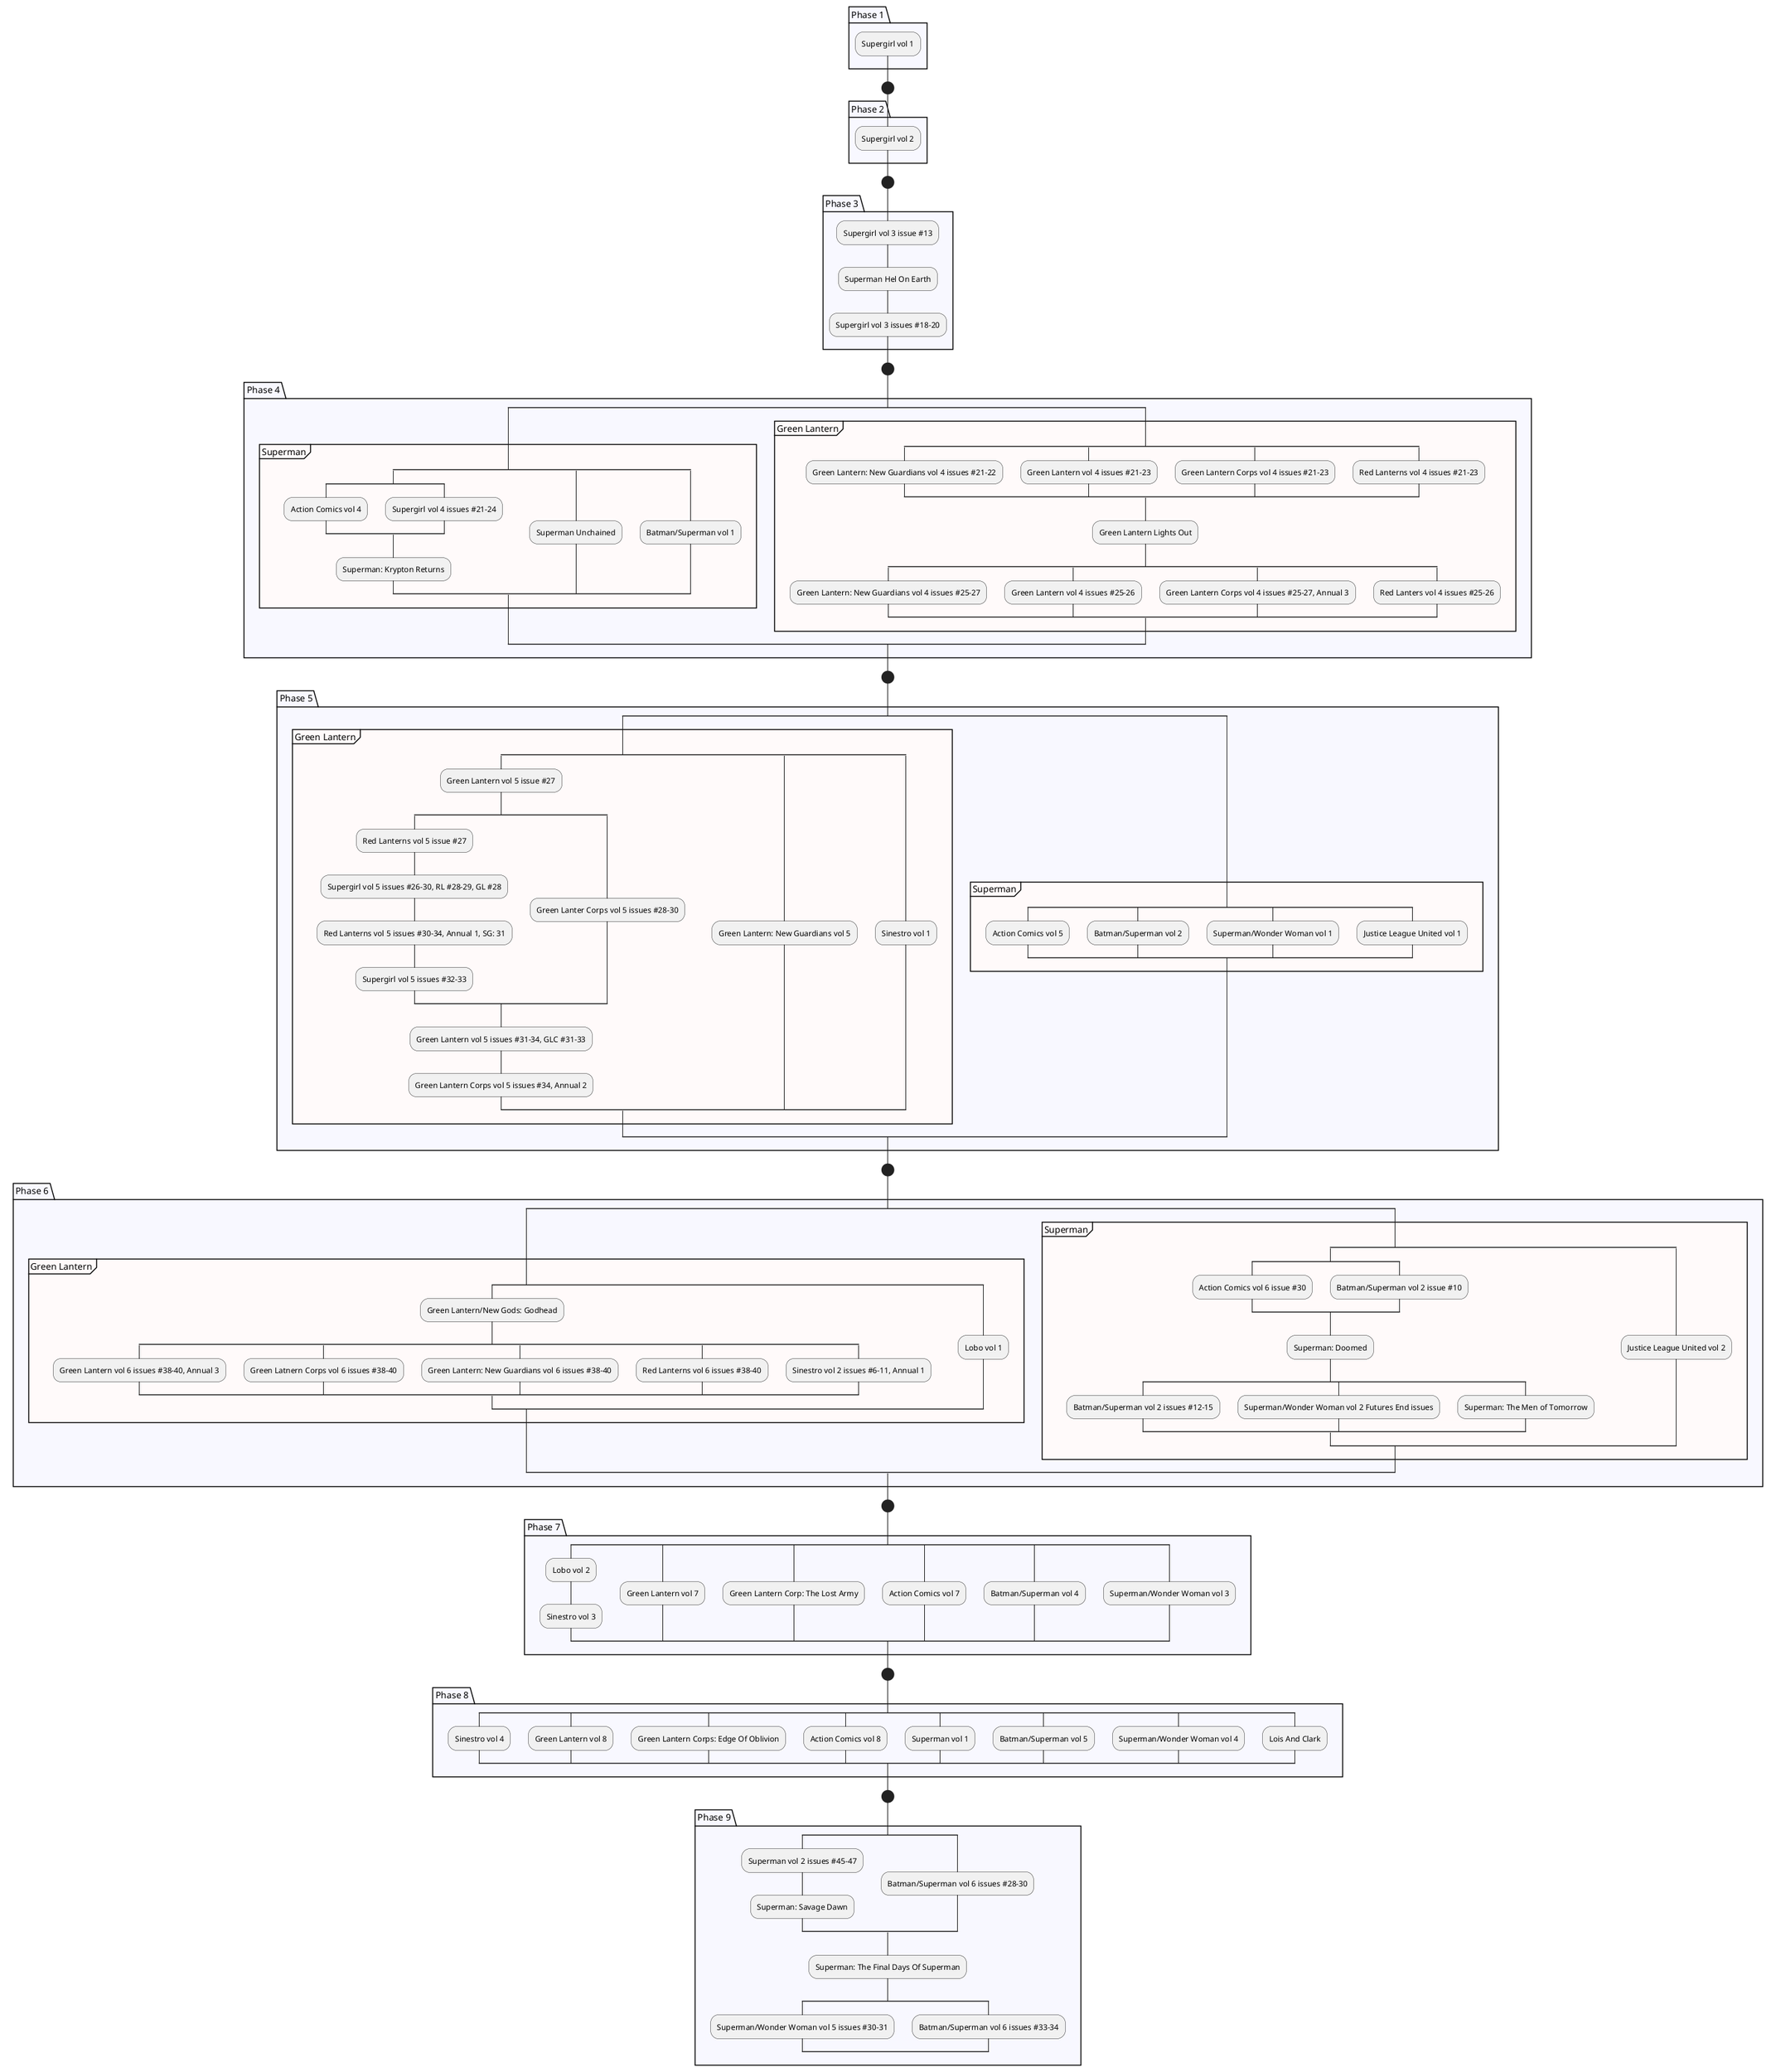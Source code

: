 @startuml
  skinparam ArrowHeadColor none
  <style>
    package {
      BackgroundColor GhostWhite
    }
    
    partition {
      BackgroundColor Snow
    }
  </style>
  
  package Phase 1 {
    :Supergirl vol 1;
  }
  
  start
  
  package Phase 2 {
    :Supergirl vol 2;
  }
  
  start
  
  package Phase 3 {
    :Supergirl vol 3 issue #13;
    :Superman Hel On Earth;
    :Supergirl vol 3 issues #18-20;
  }
  
  start
  
  package Phase 4 {
    split
      partition Superman {
        split
          split
            :Action Comics vol 4;
          split again
            :Supergirl vol 4 issues #21-24;
          end split
          :Superman: Krypton Returns;
        split again
          :Superman Unchained;
        split again
          :Batman/Superman vol 1;
        end split
      }
    
    split again
      partition Green Lantern {
        split
          :Green Lantern: New Guardians vol 4 issues #21-22;
        split again
          :Green Lantern vol 4 issues #21-23;
        split again
          :Green Lantern Corps vol 4 issues #21-23;
        split again
          :Red Lanterns vol 4 issues #21-23;
        end split
        :Green Lantern Lights Out;
        split
          :Green Lantern: New Guardians vol 4 issues #25-27;
        split again
          :Green Lantern vol 4 issues #25-26;
        split again
          :Green Lantern Corps vol 4 issues #25-27, Annual 3;
        split again
          :Red Lanters vol 4 issues #25-26;
        end split
      }
      
    end split
  }
  
  start
  
  package Phase 5 {
    split
      partition Green Lantern {
        split
          :Green Lantern vol 5 issue #27;
          split
            :Red Lanterns vol 5 issue #27;
            :Supergirl vol 5 issues #26-30, RL #28-29, GL #28;
            :Red Lanterns vol 5 issues #30-34, Annual 1, SG: 31;
            :Supergirl vol 5 issues #32-33;
          split again
            :Green Lanter Corps vol 5 issues #28-30;
          end split
          :Green Lantern vol 5 issues #31-34, GLC #31-33;
          :Green Lantern Corps vol 5 issues #34, Annual 2;
        split again
          :Green Lantern: New Guardians vol 5;
        split again
          :Sinestro vol 1;
        end split
      }
      
    split again
      partition Superman {
        split
          :Action Comics vol 5;
        split again
          :Batman/Superman vol 2;
        split again
          :Superman/Wonder Woman vol 1;
        split again
          :Justice League United vol 1;
        end split
      }
    end split
  }
  
  start
  
  package Phase 6 {
    split
      partition Green Lantern {
        split
          :Green Lantern/New Gods: Godhead;
          split
            :Green Lantern vol 6 issues #38-40, Annual 3;
          split again
            :Green Latnern Corps vol 6 issues #38-40;
          split again
            :Green Lantern: New Guardians vol 6 issues #38-40;
          split again
            :Red Lanterns vol 6 issues #38-40;
          split again
            :Sinestro vol 2 issues #6-11, Annual 1;
          end split
        split again
          :Lobo vol 1;
        end split
      }
      
    split again
      partition Superman {
        split
          split
            :Action Comics vol 6 issue #30;
          split again
            :Batman/Superman vol 2 issue #10;
          end split
          :Superman: Doomed;
          split
            :Batman/Superman vol 2 issues #12-15;
          split again
            :Superman/Wonder Woman vol 2 Futures End issues;
          split again
            :Superman: The Men of Tomorrow;
          end split
        split again
          :Justice League United vol 2;
        end split
      }
    end split
  }
  
  start
  
  package Phase 7 {
    split
      :Lobo vol 2;
      :Sinestro vol 3;
    split again
      :Green Lantern vol 7;
    split again
      :Green Lantern Corp: The Lost Army;
    split again
      :Action Comics vol 7;
    split again
      :Batman/Superman vol 4;
    split again
      :Superman/Wonder Woman vol 3;
    end split
  }
  
  start
  
  package Phase 8 {
    split
      :Sinestro vol 4;
    split again
      :Green Lantern vol 8;
    split again
      :Green Lantern Corps: Edge Of Oblivion;
    split again
      :Action Comics vol 8;
    split again
      :Superman vol 1;
    split again
      :Batman/Superman vol 5;
    split again
      :Superman/Wonder Woman vol 4;
    split again
      :Lois And Clark;
    end split
  }
  
  start
  
  package Phase 9 {
    split
      :Superman vol 2 issues #45-47;
      :Superman: Savage Dawn;
    split again
      :Batman/Superman vol 6 issues #28-30;
    end split
    :Superman: The Final Days Of Superman;
    split
      :Superman/Wonder Woman vol 5 issues #30-31;
    split again
      :Batman/Superman vol 6 issues #33-34;
    end split
  }
@enduml
